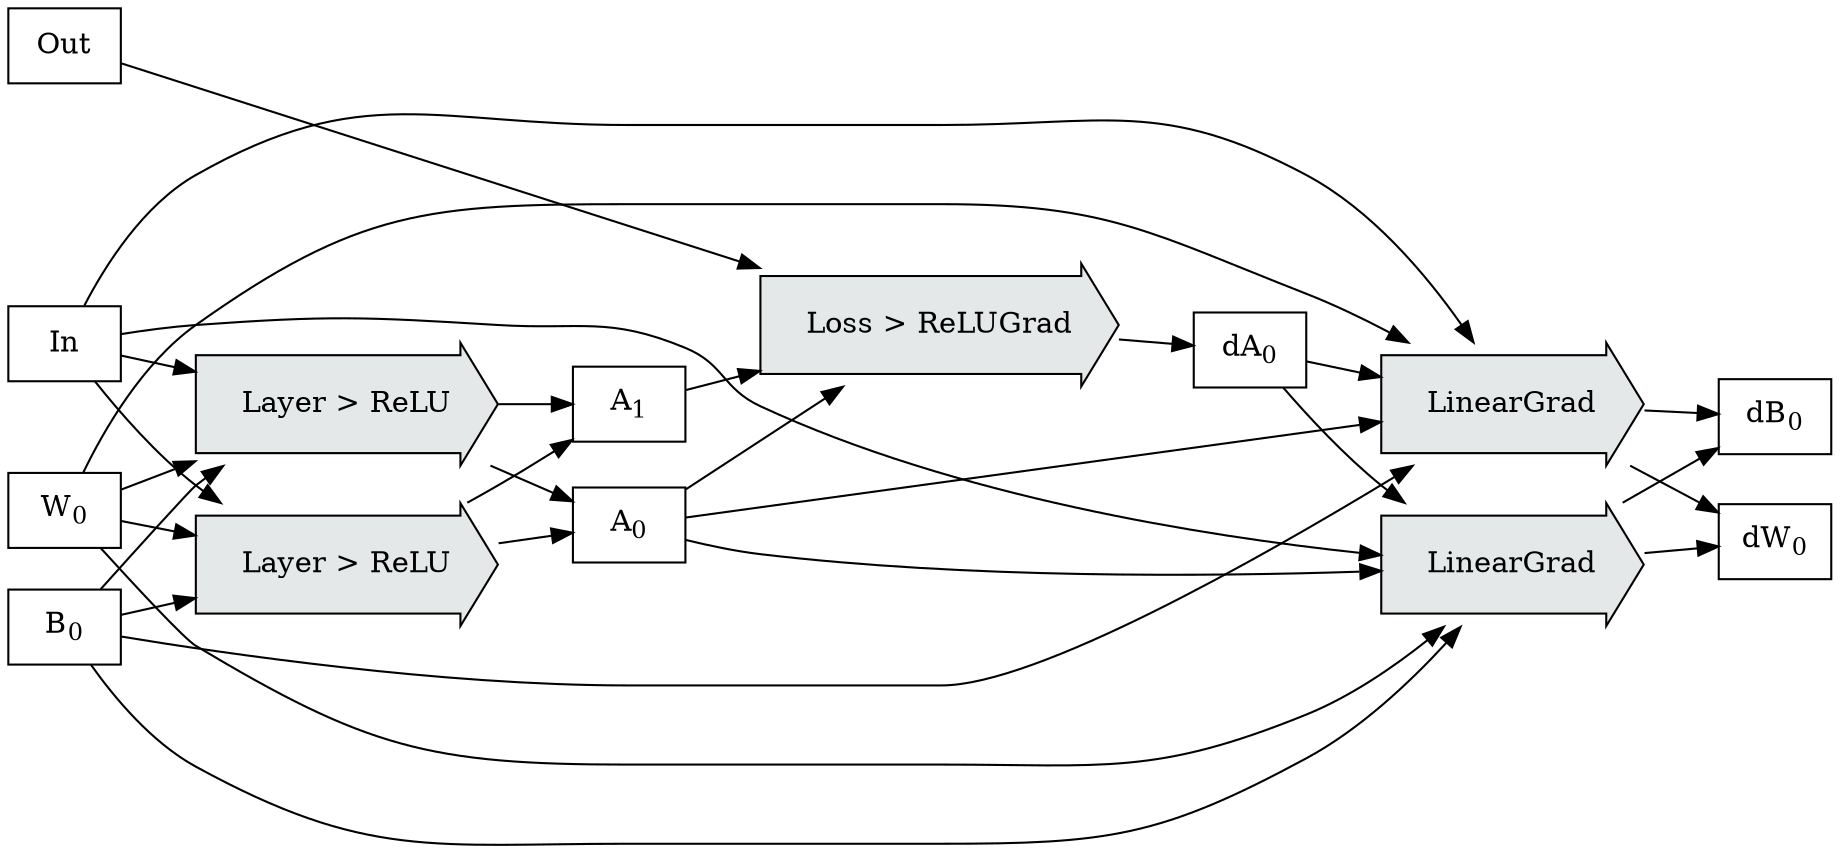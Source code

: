 digraph G {
  rankdir=LR;

  In [shape=rectangle];
  W0 [label=<W<sub>0</sub>>, shape=rectangle];
  B0 [label=<B<sub>0</sub>>, shape=rectangle];
  Out [shape=rectangle];

  { rank=same; W0; B0; In; Out; }

  Fusion0 [
    label="Layer > ReLU",
    shape=rarrow,
    style=filled,
    fillcolor="#E5E8E8",
    margin=0.3
  ];
  Fusion1 [
    label="Layer > ReLU",
    shape=rarrow,
    style=filled,
    fillcolor="#E5E8E8",
    margin=0.3
  ];


  A0 [label=<A<sub>0</sub>>, shape=rectangle];
  A1 [label=<A<sub>1</sub>>, shape=rectangle];

  W0 -> Fusion0;
  W0 -> Fusion1;

  B0 -> Fusion0;
  B0 -> Fusion1;

  In -> Fusion0;
  In -> Fusion1;

  Fusion0 -> A0;
  Fusion0 -> A1;
  Fusion1 -> A0;
  Fusion1 -> A1;


  A1 -> LossFusion;
  Out -> LossFusion;

  LossFusion [
    label="Loss > ReLUGrad",
    shape=rarrow,
    style=filled,
    fillcolor="#E5E8E8",
    margin=0.3
  ];

  A0 -> LossFusion;
  
  dA0 [label=<dA<sub>0</sub>>, shape=rectangle];
  LossFusion -> dA0;
  
  LinearGrad0 [
    label="LinearGrad",
    shape=rarrow,
    style=filled,
    fillcolor="#E5E8E8",
    margin=0.3
  ];
  LinearGrad1 [
    label="LinearGrad",
    shape=rarrow,
    style=filled,
    fillcolor="#E5E8E8",
    margin=0.3
  ];
  
  In -> LinearGrad0;
  In -> LinearGrad1;
  dA0 -> LinearGrad0;
  dA0 -> LinearGrad1;
  A0 -> LinearGrad0;
  A0 -> LinearGrad1;
  W0 -> LinearGrad0;
  W0 -> LinearGrad1;
  B0 -> LinearGrad0;
  B0 -> LinearGrad1;
  
  dW0 [label=<dW<sub>0</sub>>, shape=rectangle];
  dB0 [label=<dB<sub>0</sub>>, shape=rectangle];
  LinearGrad0 -> dW0;
  LinearGrad0 -> dB0;
  LinearGrad1 -> dW0;
  LinearGrad1 -> dB0;
}
